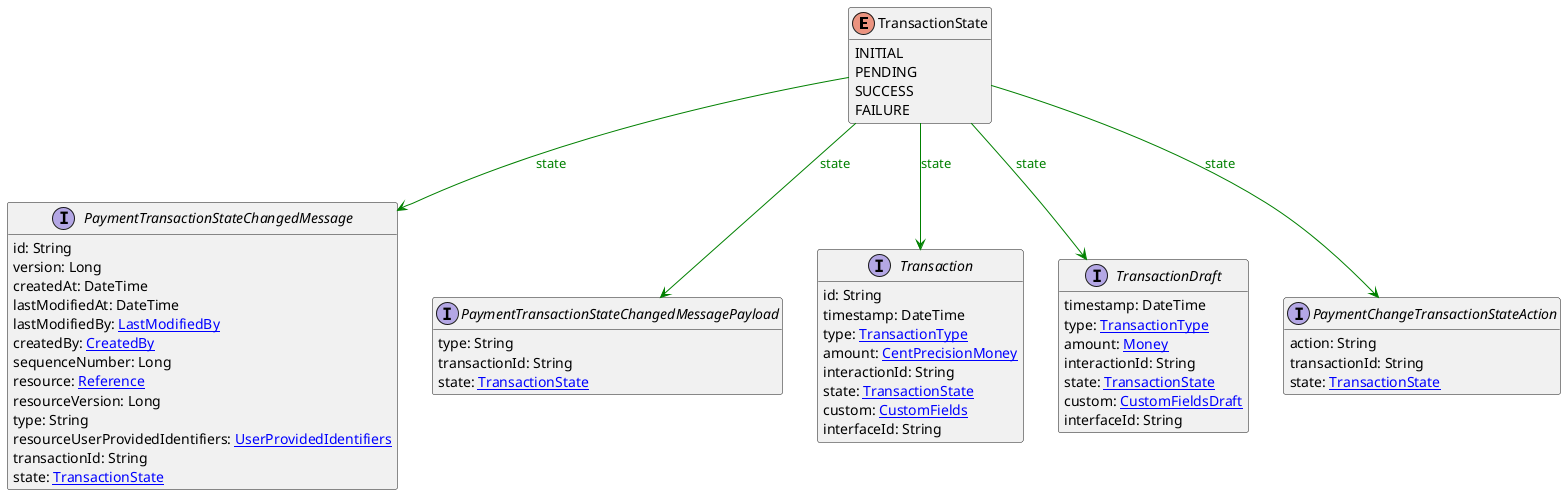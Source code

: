 @startuml

hide methods
enum TransactionState {
    INITIAL
    PENDING
    SUCCESS
    FAILURE
}
interface PaymentTransactionStateChangedMessage [[PaymentTransactionStateChangedMessage.svg]]  {
    id: String
    version: Long
    createdAt: DateTime
    lastModifiedAt: DateTime
    lastModifiedBy: [[LastModifiedBy.svg LastModifiedBy]]
    createdBy: [[CreatedBy.svg CreatedBy]]
    sequenceNumber: Long
    resource: [[Reference.svg Reference]]
    resourceVersion: Long
    type: String
    resourceUserProvidedIdentifiers: [[UserProvidedIdentifiers.svg UserProvidedIdentifiers]]
    transactionId: String
    state: [[TransactionState.svg TransactionState]]
}
interface PaymentTransactionStateChangedMessagePayload [[PaymentTransactionStateChangedMessagePayload.svg]]  {
    type: String
    transactionId: String
    state: [[TransactionState.svg TransactionState]]
}
interface Transaction [[Transaction.svg]]  {
    id: String
    timestamp: DateTime
    type: [[TransactionType.svg TransactionType]]
    amount: [[CentPrecisionMoney.svg CentPrecisionMoney]]
    interactionId: String
    state: [[TransactionState.svg TransactionState]]
    custom: [[CustomFields.svg CustomFields]]
    interfaceId: String
}
interface TransactionDraft [[TransactionDraft.svg]]  {
    timestamp: DateTime
    type: [[TransactionType.svg TransactionType]]
    amount: [[Money.svg Money]]
    interactionId: String
    state: [[TransactionState.svg TransactionState]]
    custom: [[CustomFieldsDraft.svg CustomFieldsDraft]]
    interfaceId: String
}
interface PaymentChangeTransactionStateAction [[PaymentChangeTransactionStateAction.svg]]  {
    action: String
    transactionId: String
    state: [[TransactionState.svg TransactionState]]
}
TransactionState --> PaymentTransactionStateChangedMessage #green;text:green : "state"
TransactionState --> PaymentTransactionStateChangedMessagePayload #green;text:green : "state"
TransactionState --> Transaction #green;text:green : "state"
TransactionState --> TransactionDraft #green;text:green : "state"
TransactionState --> PaymentChangeTransactionStateAction #green;text:green : "state"
@enduml
